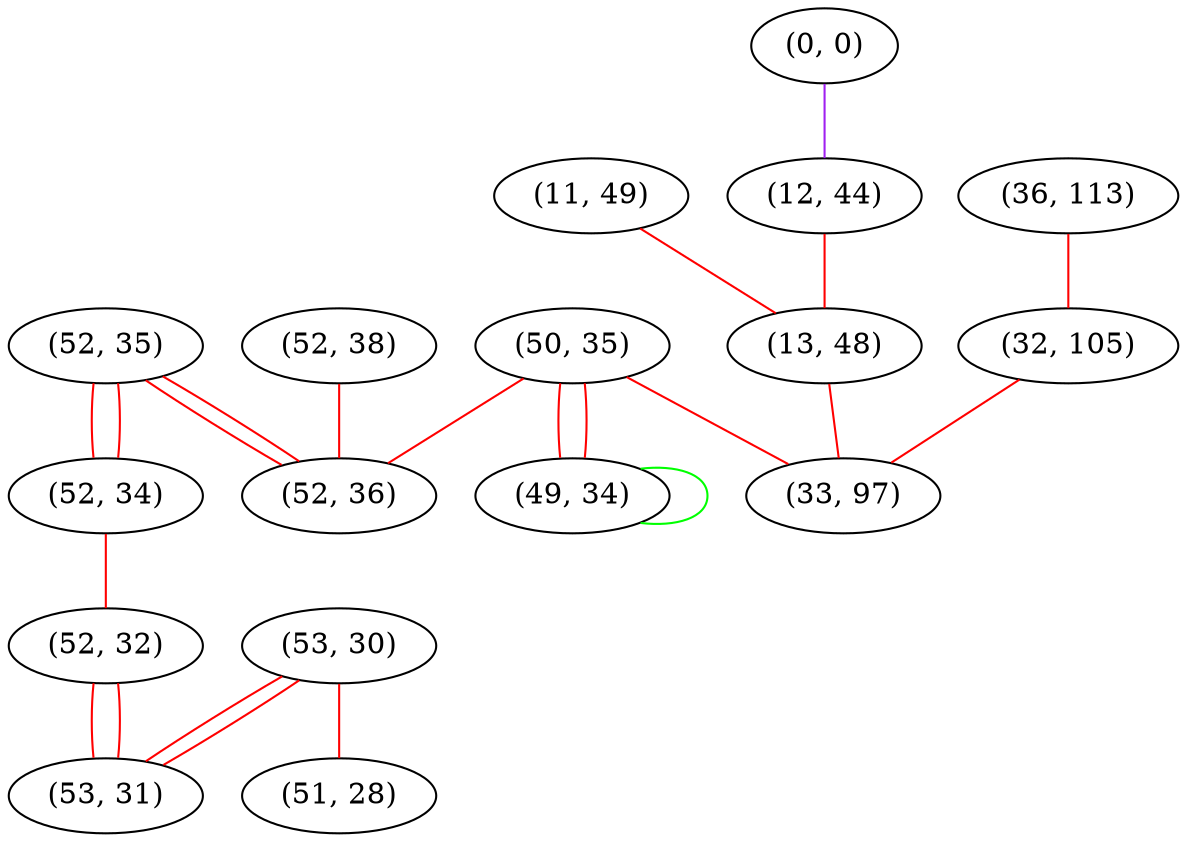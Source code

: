 graph "" {
"(53, 30)";
"(11, 49)";
"(50, 35)";
"(52, 35)";
"(0, 0)";
"(52, 34)";
"(12, 44)";
"(36, 113)";
"(13, 48)";
"(52, 32)";
"(49, 34)";
"(53, 31)";
"(52, 38)";
"(32, 105)";
"(51, 28)";
"(52, 36)";
"(33, 97)";
"(53, 30)" -- "(53, 31)"  [color=red, key=0, weight=1];
"(53, 30)" -- "(53, 31)"  [color=red, key=1, weight=1];
"(53, 30)" -- "(51, 28)"  [color=red, key=0, weight=1];
"(11, 49)" -- "(13, 48)"  [color=red, key=0, weight=1];
"(50, 35)" -- "(49, 34)"  [color=red, key=0, weight=1];
"(50, 35)" -- "(49, 34)"  [color=red, key=1, weight=1];
"(50, 35)" -- "(52, 36)"  [color=red, key=0, weight=1];
"(50, 35)" -- "(33, 97)"  [color=red, key=0, weight=1];
"(52, 35)" -- "(52, 34)"  [color=red, key=0, weight=1];
"(52, 35)" -- "(52, 34)"  [color=red, key=1, weight=1];
"(52, 35)" -- "(52, 36)"  [color=red, key=0, weight=1];
"(52, 35)" -- "(52, 36)"  [color=red, key=1, weight=1];
"(0, 0)" -- "(12, 44)"  [color=purple, key=0, weight=4];
"(52, 34)" -- "(52, 32)"  [color=red, key=0, weight=1];
"(12, 44)" -- "(13, 48)"  [color=red, key=0, weight=1];
"(36, 113)" -- "(32, 105)"  [color=red, key=0, weight=1];
"(13, 48)" -- "(33, 97)"  [color=red, key=0, weight=1];
"(52, 32)" -- "(53, 31)"  [color=red, key=0, weight=1];
"(52, 32)" -- "(53, 31)"  [color=red, key=1, weight=1];
"(49, 34)" -- "(49, 34)"  [color=green, key=0, weight=2];
"(52, 38)" -- "(52, 36)"  [color=red, key=0, weight=1];
"(32, 105)" -- "(33, 97)"  [color=red, key=0, weight=1];
}
